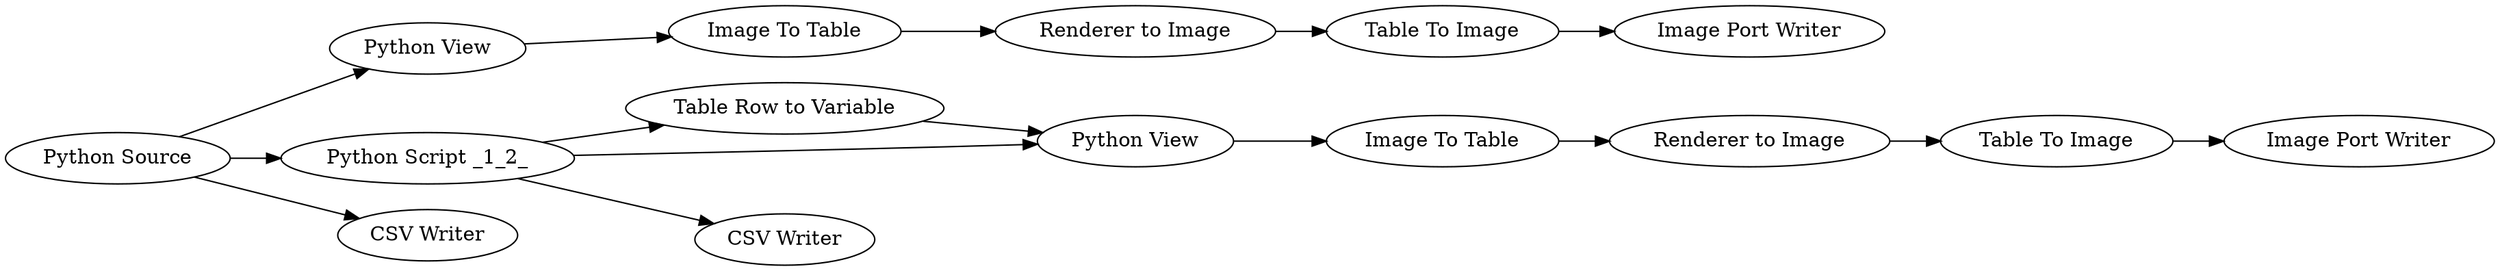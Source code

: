 digraph {
	255 -> 256
	5 -> 251
	7 -> 8
	257 -> 254
	8 -> 6
	1 -> 2
	253 -> 252
	1 -> 5
	250 -> 253
	7 -> 6
	1 -> 7
	256 -> 257
	6 -> 255
	251 -> 250
	7 -> 9
	5 [label="Python View"]
	251 [label="Image To Table"]
	256 [label="Renderer to Image"]
	1 [label="Python Source"]
	7 [label="Python Script _1_2_"]
	253 [label="Table To Image"]
	255 [label="Image To Table"]
	9 [label="CSV Writer"]
	250 [label="Renderer to Image"]
	6 [label="Python View"]
	8 [label="Table Row to Variable"]
	252 [label="Image Port Writer"]
	257 [label="Table To Image"]
	2 [label="CSV Writer"]
	254 [label="Image Port Writer"]
	rankdir=LR
}
